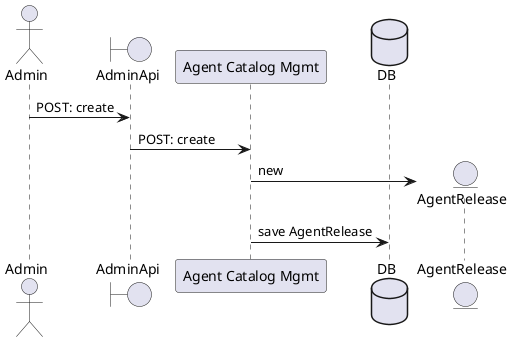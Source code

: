 @startuml

actor Admin
boundary AdminApi
participant "Agent Catalog Mgmt" as acm
database DB

Admin -> AdminApi : POST: create
AdminApi -> acm : POST: create

create entity AgentRelease
acm -> AgentRelease : new
acm -> DB : save AgentRelease


@enduml